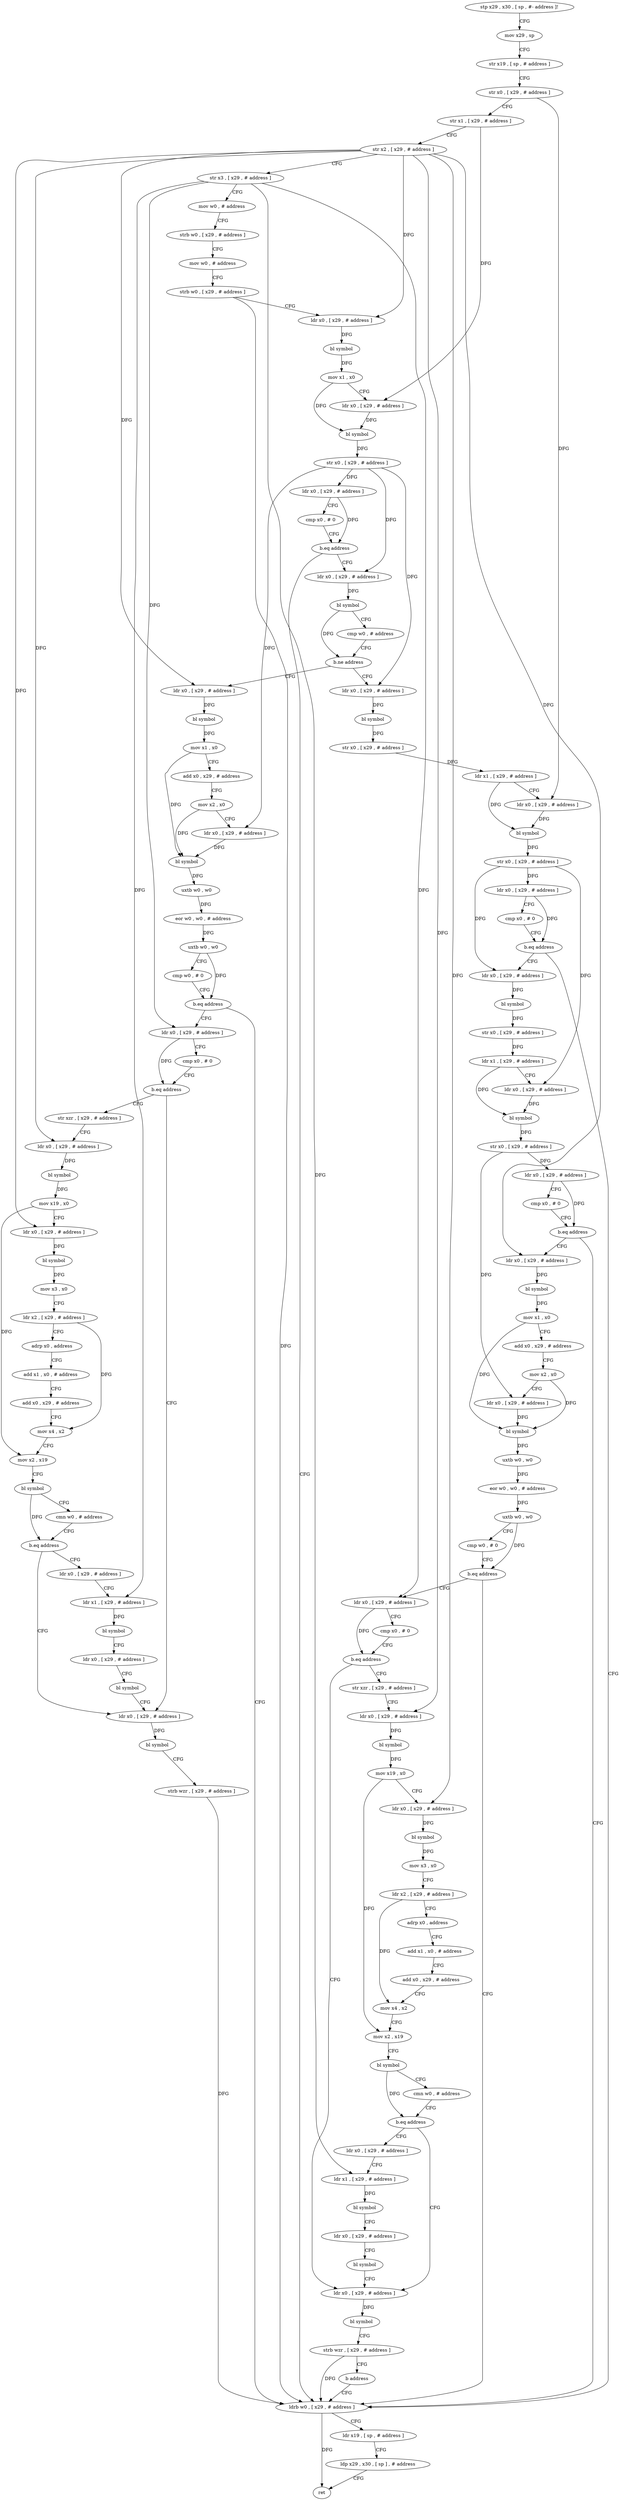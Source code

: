 digraph "func" {
"135104" [label = "stp x29 , x30 , [ sp , #- address ]!" ]
"135108" [label = "mov x29 , sp" ]
"135112" [label = "str x19 , [ sp , # address ]" ]
"135116" [label = "str x0 , [ x29 , # address ]" ]
"135120" [label = "str x1 , [ x29 , # address ]" ]
"135124" [label = "str x2 , [ x29 , # address ]" ]
"135128" [label = "str x3 , [ x29 , # address ]" ]
"135132" [label = "mov w0 , # address" ]
"135136" [label = "strb w0 , [ x29 , # address ]" ]
"135140" [label = "mov w0 , # address" ]
"135144" [label = "strb w0 , [ x29 , # address ]" ]
"135148" [label = "ldr x0 , [ x29 , # address ]" ]
"135152" [label = "bl symbol" ]
"135156" [label = "mov x1 , x0" ]
"135160" [label = "ldr x0 , [ x29 , # address ]" ]
"135164" [label = "bl symbol" ]
"135168" [label = "str x0 , [ x29 , # address ]" ]
"135172" [label = "ldr x0 , [ x29 , # address ]" ]
"135176" [label = "cmp x0 , # 0" ]
"135180" [label = "b.eq address" ]
"135596" [label = "ldrb w0 , [ x29 , # address ]" ]
"135184" [label = "ldr x0 , [ x29 , # address ]" ]
"135600" [label = "ldr x19 , [ sp , # address ]" ]
"135604" [label = "ldp x29 , x30 , [ sp ] , # address" ]
"135608" [label = "ret" ]
"135188" [label = "bl symbol" ]
"135192" [label = "cmp w0 , # address" ]
"135196" [label = "b.ne address" ]
"135440" [label = "ldr x0 , [ x29 , # address ]" ]
"135200" [label = "ldr x0 , [ x29 , # address ]" ]
"135444" [label = "bl symbol" ]
"135448" [label = "mov x1 , x0" ]
"135452" [label = "add x0 , x29 , # address" ]
"135456" [label = "mov x2 , x0" ]
"135460" [label = "ldr x0 , [ x29 , # address ]" ]
"135464" [label = "bl symbol" ]
"135468" [label = "uxtb w0 , w0" ]
"135472" [label = "eor w0 , w0 , # address" ]
"135476" [label = "uxtb w0 , w0" ]
"135480" [label = "cmp w0 , # 0" ]
"135484" [label = "b.eq address" ]
"135488" [label = "ldr x0 , [ x29 , # address ]" ]
"135204" [label = "bl symbol" ]
"135208" [label = "str x0 , [ x29 , # address ]" ]
"135212" [label = "ldr x1 , [ x29 , # address ]" ]
"135216" [label = "ldr x0 , [ x29 , # address ]" ]
"135220" [label = "bl symbol" ]
"135224" [label = "str x0 , [ x29 , # address ]" ]
"135228" [label = "ldr x0 , [ x29 , # address ]" ]
"135232" [label = "cmp x0 , # 0" ]
"135236" [label = "b.eq address" ]
"135240" [label = "ldr x0 , [ x29 , # address ]" ]
"135492" [label = "cmp x0 , # 0" ]
"135496" [label = "b.eq address" ]
"135584" [label = "ldr x0 , [ x29 , # address ]" ]
"135500" [label = "str xzr , [ x29 , # address ]" ]
"135244" [label = "bl symbol" ]
"135248" [label = "str x0 , [ x29 , # address ]" ]
"135252" [label = "ldr x1 , [ x29 , # address ]" ]
"135256" [label = "ldr x0 , [ x29 , # address ]" ]
"135260" [label = "bl symbol" ]
"135264" [label = "str x0 , [ x29 , # address ]" ]
"135268" [label = "ldr x0 , [ x29 , # address ]" ]
"135272" [label = "cmp x0 , # 0" ]
"135276" [label = "b.eq address" ]
"135280" [label = "ldr x0 , [ x29 , # address ]" ]
"135588" [label = "bl symbol" ]
"135592" [label = "strb wzr , [ x29 , # address ]" ]
"135504" [label = "ldr x0 , [ x29 , # address ]" ]
"135508" [label = "bl symbol" ]
"135512" [label = "mov x19 , x0" ]
"135516" [label = "ldr x0 , [ x29 , # address ]" ]
"135520" [label = "bl symbol" ]
"135524" [label = "mov x3 , x0" ]
"135528" [label = "ldr x2 , [ x29 , # address ]" ]
"135532" [label = "adrp x0 , address" ]
"135536" [label = "add x1 , x0 , # address" ]
"135540" [label = "add x0 , x29 , # address" ]
"135544" [label = "mov x4 , x2" ]
"135548" [label = "mov x2 , x19" ]
"135552" [label = "bl symbol" ]
"135556" [label = "cmn w0 , # address" ]
"135560" [label = "b.eq address" ]
"135564" [label = "ldr x0 , [ x29 , # address ]" ]
"135284" [label = "bl symbol" ]
"135288" [label = "mov x1 , x0" ]
"135292" [label = "add x0 , x29 , # address" ]
"135296" [label = "mov x2 , x0" ]
"135300" [label = "ldr x0 , [ x29 , # address ]" ]
"135304" [label = "bl symbol" ]
"135308" [label = "uxtb w0 , w0" ]
"135312" [label = "eor w0 , w0 , # address" ]
"135316" [label = "uxtb w0 , w0" ]
"135320" [label = "cmp w0 , # 0" ]
"135324" [label = "b.eq address" ]
"135328" [label = "ldr x0 , [ x29 , # address ]" ]
"135568" [label = "ldr x1 , [ x29 , # address ]" ]
"135572" [label = "bl symbol" ]
"135576" [label = "ldr x0 , [ x29 , # address ]" ]
"135580" [label = "bl symbol" ]
"135332" [label = "cmp x0 , # 0" ]
"135336" [label = "b.eq address" ]
"135424" [label = "ldr x0 , [ x29 , # address ]" ]
"135340" [label = "str xzr , [ x29 , # address ]" ]
"135428" [label = "bl symbol" ]
"135432" [label = "strb wzr , [ x29 , # address ]" ]
"135436" [label = "b address" ]
"135344" [label = "ldr x0 , [ x29 , # address ]" ]
"135348" [label = "bl symbol" ]
"135352" [label = "mov x19 , x0" ]
"135356" [label = "ldr x0 , [ x29 , # address ]" ]
"135360" [label = "bl symbol" ]
"135364" [label = "mov x3 , x0" ]
"135368" [label = "ldr x2 , [ x29 , # address ]" ]
"135372" [label = "adrp x0 , address" ]
"135376" [label = "add x1 , x0 , # address" ]
"135380" [label = "add x0 , x29 , # address" ]
"135384" [label = "mov x4 , x2" ]
"135388" [label = "mov x2 , x19" ]
"135392" [label = "bl symbol" ]
"135396" [label = "cmn w0 , # address" ]
"135400" [label = "b.eq address" ]
"135404" [label = "ldr x0 , [ x29 , # address ]" ]
"135408" [label = "ldr x1 , [ x29 , # address ]" ]
"135412" [label = "bl symbol" ]
"135416" [label = "ldr x0 , [ x29 , # address ]" ]
"135420" [label = "bl symbol" ]
"135104" -> "135108" [ label = "CFG" ]
"135108" -> "135112" [ label = "CFG" ]
"135112" -> "135116" [ label = "CFG" ]
"135116" -> "135120" [ label = "CFG" ]
"135116" -> "135216" [ label = "DFG" ]
"135120" -> "135124" [ label = "CFG" ]
"135120" -> "135160" [ label = "DFG" ]
"135124" -> "135128" [ label = "CFG" ]
"135124" -> "135148" [ label = "DFG" ]
"135124" -> "135440" [ label = "DFG" ]
"135124" -> "135504" [ label = "DFG" ]
"135124" -> "135516" [ label = "DFG" ]
"135124" -> "135280" [ label = "DFG" ]
"135124" -> "135344" [ label = "DFG" ]
"135124" -> "135356" [ label = "DFG" ]
"135128" -> "135132" [ label = "CFG" ]
"135128" -> "135488" [ label = "DFG" ]
"135128" -> "135568" [ label = "DFG" ]
"135128" -> "135328" [ label = "DFG" ]
"135128" -> "135408" [ label = "DFG" ]
"135132" -> "135136" [ label = "CFG" ]
"135136" -> "135140" [ label = "CFG" ]
"135140" -> "135144" [ label = "CFG" ]
"135144" -> "135148" [ label = "CFG" ]
"135144" -> "135596" [ label = "DFG" ]
"135148" -> "135152" [ label = "DFG" ]
"135152" -> "135156" [ label = "DFG" ]
"135156" -> "135160" [ label = "CFG" ]
"135156" -> "135164" [ label = "DFG" ]
"135160" -> "135164" [ label = "DFG" ]
"135164" -> "135168" [ label = "DFG" ]
"135168" -> "135172" [ label = "DFG" ]
"135168" -> "135184" [ label = "DFG" ]
"135168" -> "135460" [ label = "DFG" ]
"135168" -> "135200" [ label = "DFG" ]
"135172" -> "135176" [ label = "CFG" ]
"135172" -> "135180" [ label = "DFG" ]
"135176" -> "135180" [ label = "CFG" ]
"135180" -> "135596" [ label = "CFG" ]
"135180" -> "135184" [ label = "CFG" ]
"135596" -> "135600" [ label = "CFG" ]
"135596" -> "135608" [ label = "DFG" ]
"135184" -> "135188" [ label = "DFG" ]
"135600" -> "135604" [ label = "CFG" ]
"135604" -> "135608" [ label = "CFG" ]
"135188" -> "135192" [ label = "CFG" ]
"135188" -> "135196" [ label = "DFG" ]
"135192" -> "135196" [ label = "CFG" ]
"135196" -> "135440" [ label = "CFG" ]
"135196" -> "135200" [ label = "CFG" ]
"135440" -> "135444" [ label = "DFG" ]
"135200" -> "135204" [ label = "DFG" ]
"135444" -> "135448" [ label = "DFG" ]
"135448" -> "135452" [ label = "CFG" ]
"135448" -> "135464" [ label = "DFG" ]
"135452" -> "135456" [ label = "CFG" ]
"135456" -> "135460" [ label = "CFG" ]
"135456" -> "135464" [ label = "DFG" ]
"135460" -> "135464" [ label = "DFG" ]
"135464" -> "135468" [ label = "DFG" ]
"135468" -> "135472" [ label = "DFG" ]
"135472" -> "135476" [ label = "DFG" ]
"135476" -> "135480" [ label = "CFG" ]
"135476" -> "135484" [ label = "DFG" ]
"135480" -> "135484" [ label = "CFG" ]
"135484" -> "135596" [ label = "CFG" ]
"135484" -> "135488" [ label = "CFG" ]
"135488" -> "135492" [ label = "CFG" ]
"135488" -> "135496" [ label = "DFG" ]
"135204" -> "135208" [ label = "DFG" ]
"135208" -> "135212" [ label = "DFG" ]
"135212" -> "135216" [ label = "CFG" ]
"135212" -> "135220" [ label = "DFG" ]
"135216" -> "135220" [ label = "DFG" ]
"135220" -> "135224" [ label = "DFG" ]
"135224" -> "135228" [ label = "DFG" ]
"135224" -> "135240" [ label = "DFG" ]
"135224" -> "135256" [ label = "DFG" ]
"135228" -> "135232" [ label = "CFG" ]
"135228" -> "135236" [ label = "DFG" ]
"135232" -> "135236" [ label = "CFG" ]
"135236" -> "135596" [ label = "CFG" ]
"135236" -> "135240" [ label = "CFG" ]
"135240" -> "135244" [ label = "DFG" ]
"135492" -> "135496" [ label = "CFG" ]
"135496" -> "135584" [ label = "CFG" ]
"135496" -> "135500" [ label = "CFG" ]
"135584" -> "135588" [ label = "DFG" ]
"135500" -> "135504" [ label = "CFG" ]
"135244" -> "135248" [ label = "DFG" ]
"135248" -> "135252" [ label = "DFG" ]
"135252" -> "135256" [ label = "CFG" ]
"135252" -> "135260" [ label = "DFG" ]
"135256" -> "135260" [ label = "DFG" ]
"135260" -> "135264" [ label = "DFG" ]
"135264" -> "135268" [ label = "DFG" ]
"135264" -> "135300" [ label = "DFG" ]
"135268" -> "135272" [ label = "CFG" ]
"135268" -> "135276" [ label = "DFG" ]
"135272" -> "135276" [ label = "CFG" ]
"135276" -> "135596" [ label = "CFG" ]
"135276" -> "135280" [ label = "CFG" ]
"135280" -> "135284" [ label = "DFG" ]
"135588" -> "135592" [ label = "CFG" ]
"135592" -> "135596" [ label = "DFG" ]
"135504" -> "135508" [ label = "DFG" ]
"135508" -> "135512" [ label = "DFG" ]
"135512" -> "135516" [ label = "CFG" ]
"135512" -> "135548" [ label = "DFG" ]
"135516" -> "135520" [ label = "DFG" ]
"135520" -> "135524" [ label = "DFG" ]
"135524" -> "135528" [ label = "CFG" ]
"135528" -> "135532" [ label = "CFG" ]
"135528" -> "135544" [ label = "DFG" ]
"135532" -> "135536" [ label = "CFG" ]
"135536" -> "135540" [ label = "CFG" ]
"135540" -> "135544" [ label = "CFG" ]
"135544" -> "135548" [ label = "CFG" ]
"135548" -> "135552" [ label = "CFG" ]
"135552" -> "135556" [ label = "CFG" ]
"135552" -> "135560" [ label = "DFG" ]
"135556" -> "135560" [ label = "CFG" ]
"135560" -> "135584" [ label = "CFG" ]
"135560" -> "135564" [ label = "CFG" ]
"135564" -> "135568" [ label = "CFG" ]
"135284" -> "135288" [ label = "DFG" ]
"135288" -> "135292" [ label = "CFG" ]
"135288" -> "135304" [ label = "DFG" ]
"135292" -> "135296" [ label = "CFG" ]
"135296" -> "135300" [ label = "CFG" ]
"135296" -> "135304" [ label = "DFG" ]
"135300" -> "135304" [ label = "DFG" ]
"135304" -> "135308" [ label = "DFG" ]
"135308" -> "135312" [ label = "DFG" ]
"135312" -> "135316" [ label = "DFG" ]
"135316" -> "135320" [ label = "CFG" ]
"135316" -> "135324" [ label = "DFG" ]
"135320" -> "135324" [ label = "CFG" ]
"135324" -> "135596" [ label = "CFG" ]
"135324" -> "135328" [ label = "CFG" ]
"135328" -> "135332" [ label = "CFG" ]
"135328" -> "135336" [ label = "DFG" ]
"135568" -> "135572" [ label = "DFG" ]
"135572" -> "135576" [ label = "CFG" ]
"135576" -> "135580" [ label = "CFG" ]
"135580" -> "135584" [ label = "CFG" ]
"135332" -> "135336" [ label = "CFG" ]
"135336" -> "135424" [ label = "CFG" ]
"135336" -> "135340" [ label = "CFG" ]
"135424" -> "135428" [ label = "DFG" ]
"135340" -> "135344" [ label = "CFG" ]
"135428" -> "135432" [ label = "CFG" ]
"135432" -> "135436" [ label = "CFG" ]
"135432" -> "135596" [ label = "DFG" ]
"135436" -> "135596" [ label = "CFG" ]
"135344" -> "135348" [ label = "DFG" ]
"135348" -> "135352" [ label = "DFG" ]
"135352" -> "135356" [ label = "CFG" ]
"135352" -> "135388" [ label = "DFG" ]
"135356" -> "135360" [ label = "DFG" ]
"135360" -> "135364" [ label = "DFG" ]
"135364" -> "135368" [ label = "CFG" ]
"135368" -> "135372" [ label = "CFG" ]
"135368" -> "135384" [ label = "DFG" ]
"135372" -> "135376" [ label = "CFG" ]
"135376" -> "135380" [ label = "CFG" ]
"135380" -> "135384" [ label = "CFG" ]
"135384" -> "135388" [ label = "CFG" ]
"135388" -> "135392" [ label = "CFG" ]
"135392" -> "135396" [ label = "CFG" ]
"135392" -> "135400" [ label = "DFG" ]
"135396" -> "135400" [ label = "CFG" ]
"135400" -> "135424" [ label = "CFG" ]
"135400" -> "135404" [ label = "CFG" ]
"135404" -> "135408" [ label = "CFG" ]
"135408" -> "135412" [ label = "DFG" ]
"135412" -> "135416" [ label = "CFG" ]
"135416" -> "135420" [ label = "CFG" ]
"135420" -> "135424" [ label = "CFG" ]
}
